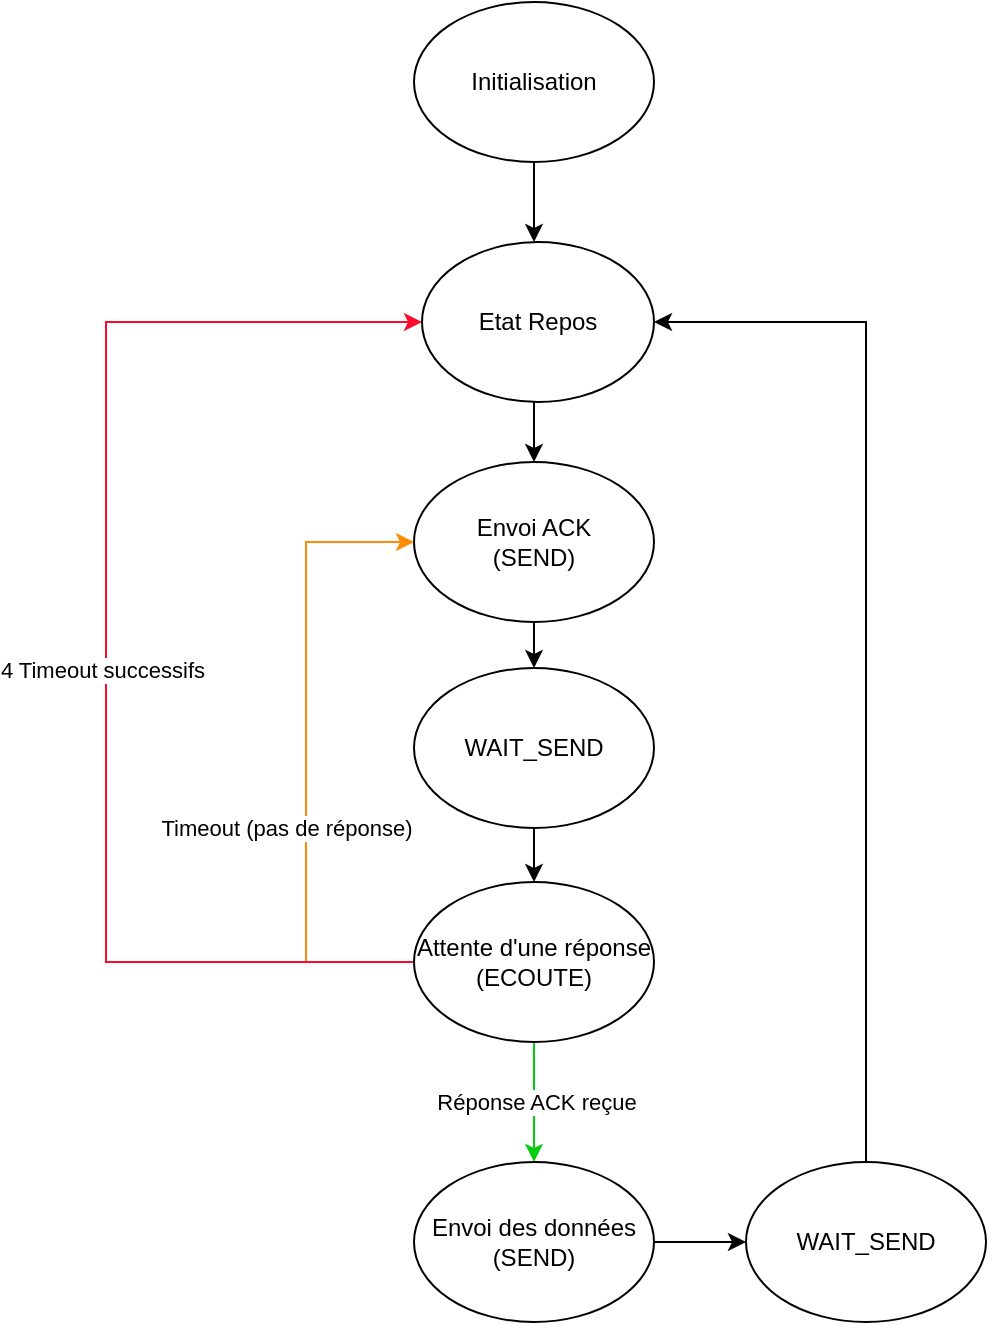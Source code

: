 <mxfile version="14.1.8" type="device"><diagram id="itiA2P7688r67PzX2Pmy" name="Page-1"><mxGraphModel dx="1217" dy="706" grid="1" gridSize="10" guides="1" tooltips="1" connect="1" arrows="1" fold="1" page="1" pageScale="1" pageWidth="827" pageHeight="1169" math="0" shadow="0"><root><mxCell id="0"/><mxCell id="1" parent="0"/><mxCell id="YauZ1pCE-04CLzX9OT6k-8" style="edgeStyle=orthogonalEdgeStyle;rounded=0;orthogonalLoop=1;jettySize=auto;html=1;" edge="1" parent="1" source="YauZ1pCE-04CLzX9OT6k-1"><mxGeometry relative="1" as="geometry"><mxPoint x="354" y="250" as="targetPoint"/></mxGeometry></mxCell><mxCell id="YauZ1pCE-04CLzX9OT6k-1" value="Initialisation" style="ellipse;whiteSpace=wrap;html=1;" vertex="1" parent="1"><mxGeometry x="294" y="130" width="120" height="80" as="geometry"/></mxCell><mxCell id="YauZ1pCE-04CLzX9OT6k-17" style="edgeStyle=orthogonalEdgeStyle;rounded=0;orthogonalLoop=1;jettySize=auto;html=1;entryX=0.5;entryY=0;entryDx=0;entryDy=0;strokeColor=#000000;" edge="1" parent="1" source="YauZ1pCE-04CLzX9OT6k-2" target="YauZ1pCE-04CLzX9OT6k-14"><mxGeometry relative="1" as="geometry"/></mxCell><mxCell id="YauZ1pCE-04CLzX9OT6k-2" value="Envoi ACK&lt;br&gt;(SEND)" style="ellipse;whiteSpace=wrap;html=1;" vertex="1" parent="1"><mxGeometry x="294" y="360" width="120" height="80" as="geometry"/></mxCell><mxCell id="YauZ1pCE-04CLzX9OT6k-6" style="edgeStyle=orthogonalEdgeStyle;rounded=0;orthogonalLoop=1;jettySize=auto;html=1;entryX=0;entryY=0.5;entryDx=0;entryDy=0;exitX=0;exitY=0.5;exitDx=0;exitDy=0;strokeColor=#FF8A05;" edge="1" parent="1" source="YauZ1pCE-04CLzX9OT6k-4" target="YauZ1pCE-04CLzX9OT6k-2"><mxGeometry relative="1" as="geometry"><Array as="points"><mxPoint x="240" y="610"/><mxPoint x="240" y="400"/></Array></mxGeometry></mxCell><mxCell id="YauZ1pCE-04CLzX9OT6k-7" value="Timeout (pas de réponse)" style="edgeLabel;html=1;align=center;verticalAlign=middle;resizable=0;points=[];" vertex="1" connectable="0" parent="YauZ1pCE-04CLzX9OT6k-6"><mxGeometry x="-0.184" y="3" relative="1" as="geometry"><mxPoint x="-7" y="8.35" as="offset"/></mxGeometry></mxCell><mxCell id="YauZ1pCE-04CLzX9OT6k-9" value="Réponse ACK reçue" style="edgeStyle=orthogonalEdgeStyle;rounded=0;orthogonalLoop=1;jettySize=auto;html=1;strokeColor=#04CC11;" edge="1" parent="1" source="YauZ1pCE-04CLzX9OT6k-4"><mxGeometry relative="1" as="geometry"><mxPoint x="354" y="710" as="targetPoint"/></mxGeometry></mxCell><mxCell id="YauZ1pCE-04CLzX9OT6k-22" style="edgeStyle=orthogonalEdgeStyle;rounded=0;orthogonalLoop=1;jettySize=auto;html=1;entryX=0;entryY=0.5;entryDx=0;entryDy=0;strokeColor=#FF0A2B;" edge="1" parent="1" source="YauZ1pCE-04CLzX9OT6k-4" target="YauZ1pCE-04CLzX9OT6k-11"><mxGeometry relative="1" as="geometry"><Array as="points"><mxPoint x="140" y="610"/><mxPoint x="140" y="290"/></Array></mxGeometry></mxCell><mxCell id="YauZ1pCE-04CLzX9OT6k-23" value="4 Timeout successifs" style="edgeLabel;html=1;align=center;verticalAlign=middle;resizable=0;points=[];" vertex="1" connectable="0" parent="YauZ1pCE-04CLzX9OT6k-22"><mxGeometry x="-0.05" y="2" relative="1" as="geometry"><mxPoint as="offset"/></mxGeometry></mxCell><mxCell id="YauZ1pCE-04CLzX9OT6k-4" value="Attente d'une réponse&lt;br&gt;(ECOUTE)" style="ellipse;whiteSpace=wrap;html=1;" vertex="1" parent="1"><mxGeometry x="294" y="570" width="120" height="80" as="geometry"/></mxCell><mxCell id="YauZ1pCE-04CLzX9OT6k-20" style="edgeStyle=orthogonalEdgeStyle;rounded=0;orthogonalLoop=1;jettySize=auto;html=1;entryX=0;entryY=0.5;entryDx=0;entryDy=0;strokeColor=#000000;" edge="1" parent="1" source="YauZ1pCE-04CLzX9OT6k-10" target="YauZ1pCE-04CLzX9OT6k-18"><mxGeometry relative="1" as="geometry"/></mxCell><mxCell id="YauZ1pCE-04CLzX9OT6k-10" value="Envoi des données&lt;br&gt;(SEND)" style="ellipse;whiteSpace=wrap;html=1;" vertex="1" parent="1"><mxGeometry x="294" y="710" width="120" height="80" as="geometry"/></mxCell><mxCell id="YauZ1pCE-04CLzX9OT6k-12" style="edgeStyle=orthogonalEdgeStyle;rounded=0;orthogonalLoop=1;jettySize=auto;html=1;entryX=0.5;entryY=0;entryDx=0;entryDy=0;" edge="1" parent="1" source="YauZ1pCE-04CLzX9OT6k-11" target="YauZ1pCE-04CLzX9OT6k-2"><mxGeometry relative="1" as="geometry"><Array as="points"><mxPoint x="354" y="340"/><mxPoint x="354" y="340"/></Array></mxGeometry></mxCell><mxCell id="YauZ1pCE-04CLzX9OT6k-11" value="Etat Repos" style="ellipse;whiteSpace=wrap;html=1;" vertex="1" parent="1"><mxGeometry x="298" y="250" width="116" height="80" as="geometry"/></mxCell><mxCell id="YauZ1pCE-04CLzX9OT6k-16" style="edgeStyle=orthogonalEdgeStyle;rounded=0;orthogonalLoop=1;jettySize=auto;html=1;entryX=0.5;entryY=0;entryDx=0;entryDy=0;strokeColor=#000000;" edge="1" parent="1" source="YauZ1pCE-04CLzX9OT6k-14" target="YauZ1pCE-04CLzX9OT6k-4"><mxGeometry relative="1" as="geometry"/></mxCell><mxCell id="YauZ1pCE-04CLzX9OT6k-14" value="WAIT_SEND" style="ellipse;whiteSpace=wrap;html=1;" vertex="1" parent="1"><mxGeometry x="294" y="463" width="120" height="80" as="geometry"/></mxCell><mxCell id="YauZ1pCE-04CLzX9OT6k-21" style="edgeStyle=orthogonalEdgeStyle;rounded=0;orthogonalLoop=1;jettySize=auto;html=1;entryX=1;entryY=0.5;entryDx=0;entryDy=0;strokeColor=#000000;exitX=0.5;exitY=0;exitDx=0;exitDy=0;" edge="1" parent="1" source="YauZ1pCE-04CLzX9OT6k-18" target="YauZ1pCE-04CLzX9OT6k-11"><mxGeometry relative="1" as="geometry"><Array as="points"><mxPoint x="520" y="290"/></Array></mxGeometry></mxCell><mxCell id="YauZ1pCE-04CLzX9OT6k-18" value="WAIT_SEND" style="ellipse;whiteSpace=wrap;html=1;" vertex="1" parent="1"><mxGeometry x="460" y="710" width="120" height="80" as="geometry"/></mxCell></root></mxGraphModel></diagram></mxfile>